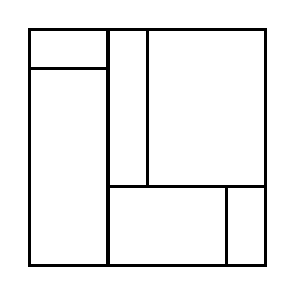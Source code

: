 \begin{tikzpicture}[very thick, scale=.5]
    \draw (0,5) rectangle (2,6);
    \draw (0,0) rectangle (2,5);
    \draw (2,2) rectangle (3,6);
    \draw (3,2) rectangle (6,6);
    \draw (2,0) rectangle (5,2);
    \draw (5,0) rectangle (6,2);
\end{tikzpicture}
